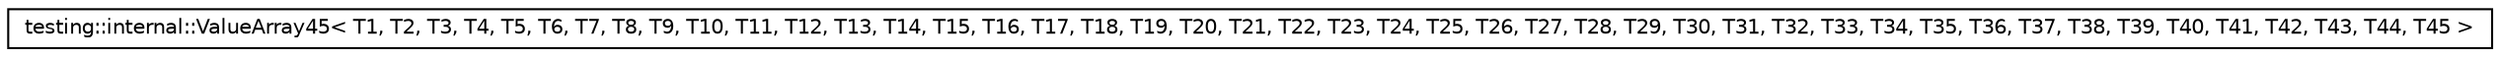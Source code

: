digraph G
{
  edge [fontname="Helvetica",fontsize="10",labelfontname="Helvetica",labelfontsize="10"];
  node [fontname="Helvetica",fontsize="10",shape=record];
  rankdir="LR";
  Node1 [label="testing::internal::ValueArray45\< T1, T2, T3, T4, T5, T6, T7, T8, T9, T10, T11, T12, T13, T14, T15, T16, T17, T18, T19, T20, T21, T22, T23, T24, T25, T26, T27, T28, T29, T30, T31, T32, T33, T34, T35, T36, T37, T38, T39, T40, T41, T42, T43, T44, T45 \>",height=0.2,width=0.4,color="black", fillcolor="white", style="filled",URL="$classtesting_1_1internal_1_1ValueArray45.html"];
}

